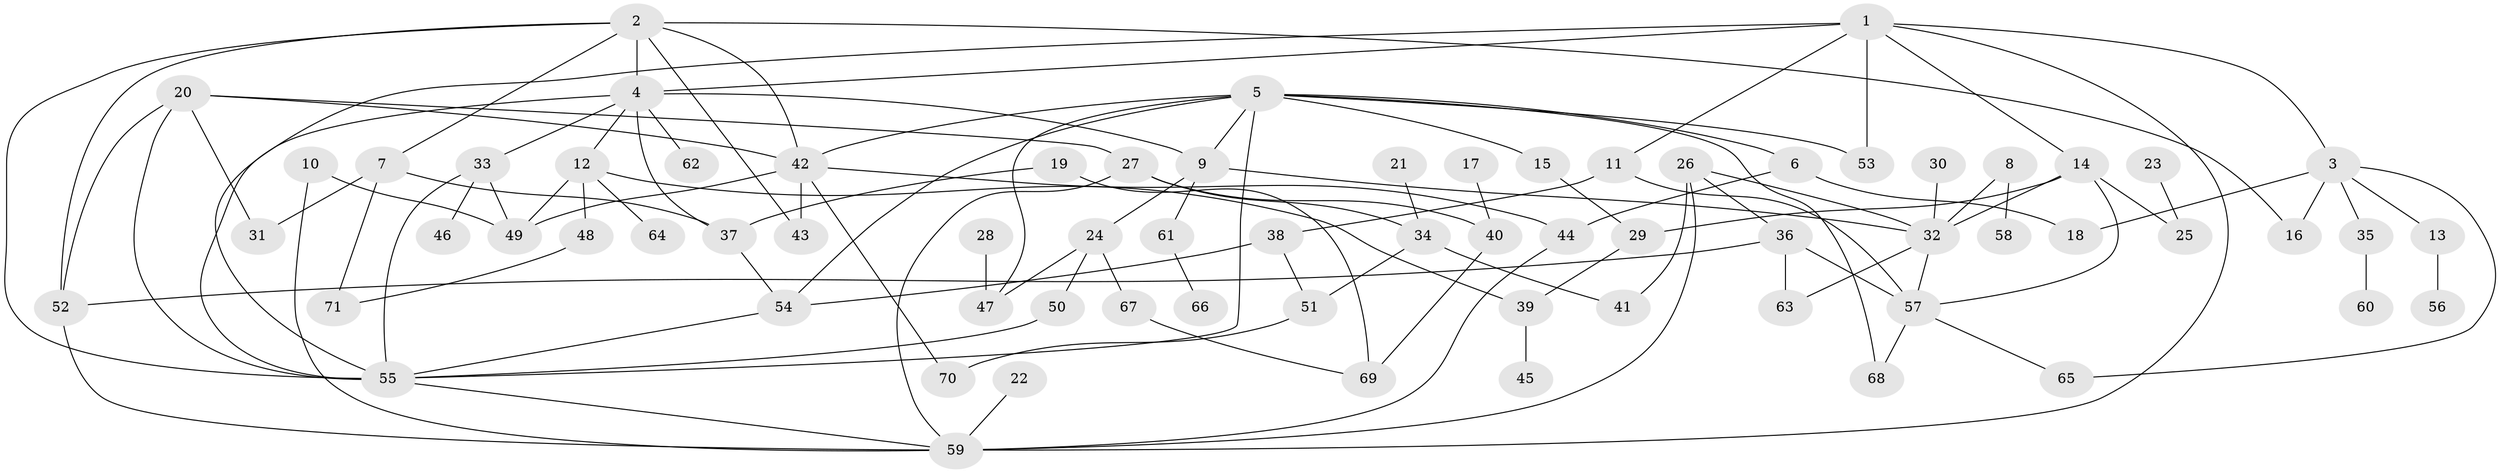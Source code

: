 // original degree distribution, {7: 0.02112676056338028, 9: 0.007042253521126761, 6: 0.04225352112676056, 2: 0.33098591549295775, 3: 0.21830985915492956, 5: 0.056338028169014086, 4: 0.07746478873239436, 1: 0.24647887323943662}
// Generated by graph-tools (version 1.1) at 2025/00/03/09/25 03:00:57]
// undirected, 71 vertices, 113 edges
graph export_dot {
graph [start="1"]
  node [color=gray90,style=filled];
  1;
  2;
  3;
  4;
  5;
  6;
  7;
  8;
  9;
  10;
  11;
  12;
  13;
  14;
  15;
  16;
  17;
  18;
  19;
  20;
  21;
  22;
  23;
  24;
  25;
  26;
  27;
  28;
  29;
  30;
  31;
  32;
  33;
  34;
  35;
  36;
  37;
  38;
  39;
  40;
  41;
  42;
  43;
  44;
  45;
  46;
  47;
  48;
  49;
  50;
  51;
  52;
  53;
  54;
  55;
  56;
  57;
  58;
  59;
  60;
  61;
  62;
  63;
  64;
  65;
  66;
  67;
  68;
  69;
  70;
  71;
  1 -- 3 [weight=1.0];
  1 -- 4 [weight=1.0];
  1 -- 11 [weight=1.0];
  1 -- 14 [weight=1.0];
  1 -- 53 [weight=1.0];
  1 -- 55 [weight=1.0];
  1 -- 59 [weight=1.0];
  2 -- 4 [weight=1.0];
  2 -- 7 [weight=1.0];
  2 -- 16 [weight=1.0];
  2 -- 42 [weight=1.0];
  2 -- 43 [weight=1.0];
  2 -- 52 [weight=1.0];
  2 -- 55 [weight=1.0];
  3 -- 13 [weight=1.0];
  3 -- 16 [weight=1.0];
  3 -- 18 [weight=1.0];
  3 -- 35 [weight=1.0];
  3 -- 65 [weight=1.0];
  4 -- 9 [weight=1.0];
  4 -- 12 [weight=1.0];
  4 -- 33 [weight=1.0];
  4 -- 37 [weight=1.0];
  4 -- 55 [weight=1.0];
  4 -- 62 [weight=1.0];
  5 -- 6 [weight=1.0];
  5 -- 9 [weight=1.0];
  5 -- 15 [weight=1.0];
  5 -- 42 [weight=1.0];
  5 -- 47 [weight=1.0];
  5 -- 53 [weight=1.0];
  5 -- 54 [weight=1.0];
  5 -- 55 [weight=1.0];
  5 -- 68 [weight=1.0];
  6 -- 18 [weight=1.0];
  6 -- 44 [weight=1.0];
  7 -- 31 [weight=1.0];
  7 -- 37 [weight=1.0];
  7 -- 71 [weight=1.0];
  8 -- 32 [weight=1.0];
  8 -- 58 [weight=1.0];
  9 -- 24 [weight=1.0];
  9 -- 32 [weight=1.0];
  9 -- 61 [weight=1.0];
  10 -- 49 [weight=1.0];
  10 -- 59 [weight=1.0];
  11 -- 38 [weight=1.0];
  11 -- 57 [weight=1.0];
  12 -- 39 [weight=1.0];
  12 -- 48 [weight=1.0];
  12 -- 49 [weight=1.0];
  12 -- 64 [weight=1.0];
  13 -- 56 [weight=1.0];
  14 -- 25 [weight=1.0];
  14 -- 29 [weight=1.0];
  14 -- 32 [weight=1.0];
  14 -- 57 [weight=1.0];
  15 -- 29 [weight=1.0];
  17 -- 40 [weight=1.0];
  19 -- 37 [weight=1.0];
  19 -- 69 [weight=1.0];
  20 -- 27 [weight=1.0];
  20 -- 31 [weight=1.0];
  20 -- 42 [weight=1.0];
  20 -- 52 [weight=1.0];
  20 -- 55 [weight=1.0];
  21 -- 34 [weight=1.0];
  22 -- 59 [weight=1.0];
  23 -- 25 [weight=1.0];
  24 -- 47 [weight=1.0];
  24 -- 50 [weight=1.0];
  24 -- 67 [weight=1.0];
  26 -- 32 [weight=1.0];
  26 -- 36 [weight=1.0];
  26 -- 41 [weight=1.0];
  26 -- 59 [weight=1.0];
  27 -- 34 [weight=1.0];
  27 -- 40 [weight=1.0];
  27 -- 59 [weight=1.0];
  28 -- 47 [weight=2.0];
  29 -- 39 [weight=1.0];
  30 -- 32 [weight=1.0];
  32 -- 57 [weight=1.0];
  32 -- 63 [weight=1.0];
  33 -- 46 [weight=1.0];
  33 -- 49 [weight=1.0];
  33 -- 55 [weight=1.0];
  34 -- 41 [weight=1.0];
  34 -- 51 [weight=1.0];
  35 -- 60 [weight=1.0];
  36 -- 52 [weight=1.0];
  36 -- 57 [weight=1.0];
  36 -- 63 [weight=1.0];
  37 -- 54 [weight=1.0];
  38 -- 51 [weight=1.0];
  38 -- 54 [weight=1.0];
  39 -- 45 [weight=1.0];
  40 -- 69 [weight=1.0];
  42 -- 43 [weight=1.0];
  42 -- 44 [weight=1.0];
  42 -- 49 [weight=1.0];
  42 -- 70 [weight=1.0];
  44 -- 59 [weight=1.0];
  48 -- 71 [weight=1.0];
  50 -- 55 [weight=1.0];
  51 -- 70 [weight=1.0];
  52 -- 59 [weight=1.0];
  54 -- 55 [weight=1.0];
  55 -- 59 [weight=1.0];
  57 -- 65 [weight=1.0];
  57 -- 68 [weight=1.0];
  61 -- 66 [weight=1.0];
  67 -- 69 [weight=1.0];
}
